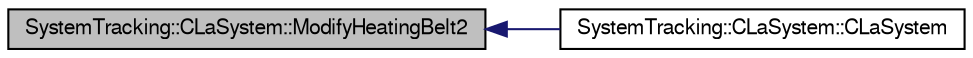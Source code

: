 digraph G
{
  edge [fontname="FreeSans",fontsize="10",labelfontname="FreeSans",labelfontsize="10"];
  node [fontname="FreeSans",fontsize="10",shape=record];
  rankdir="LR";
  Node1 [label="SystemTracking::CLaSystem::ModifyHeatingBelt2",height=0.2,width=0.4,color="black", fillcolor="grey75", style="filled" fontcolor="black"];
  Node1 -> Node2 [dir="back",color="midnightblue",fontsize="10",style="solid",fontname="FreeSans"];
  Node2 [label="SystemTracking::CLaSystem::CLaSystem",height=0.2,width=0.4,color="black", fillcolor="white", style="filled",URL="$classSystemTracking_1_1CLaSystem.html#a5b00d19e56b1a1d803edf42b6d73dfe1",tooltip="Default constructor."];
}
